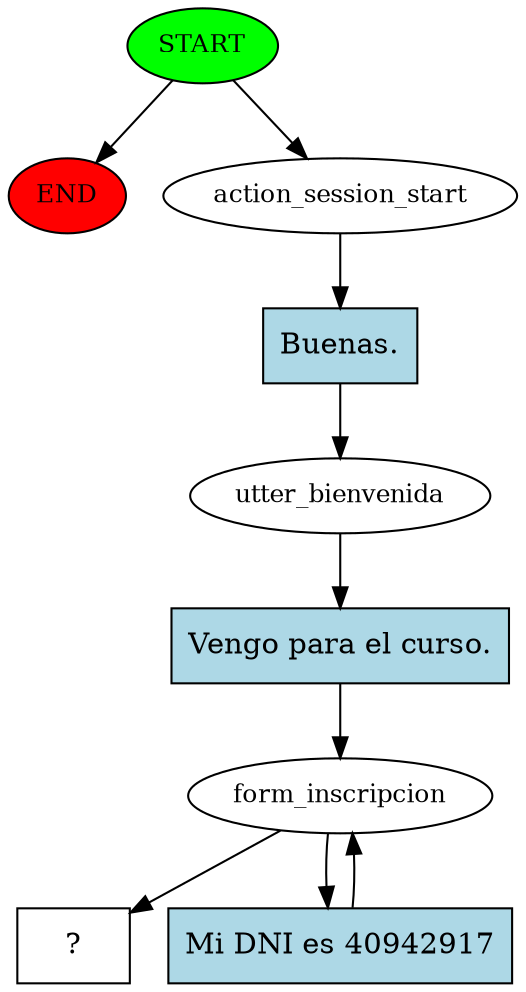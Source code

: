digraph  {
0 [class="start active", fillcolor=green, fontsize=12, label=START, style=filled];
"-1" [class=end, fillcolor=red, fontsize=12, label=END, style=filled];
1 [class=active, fontsize=12, label=action_session_start];
2 [class=active, fontsize=12, label=utter_bienvenida];
3 [class=active, fontsize=12, label=form_inscripcion];
5 [class="intent dashed active", label="  ?  ", shape=rect];
6 [class="intent active", fillcolor=lightblue, label="Buenas.", shape=rect, style=filled];
7 [class="intent active", fillcolor=lightblue, label="Vengo para el curso.", shape=rect, style=filled];
8 [class="intent active", fillcolor=lightblue, label="Mi DNI es 40942917", shape=rect, style=filled];
0 -> "-1"  [class="", key=NONE, label=""];
0 -> 1  [class=active, key=NONE, label=""];
1 -> 6  [class=active, key=0];
2 -> 7  [class=active, key=0];
3 -> 5  [class=active, key=NONE, label=""];
3 -> 8  [class=active, key=0];
6 -> 2  [class=active, key=0];
7 -> 3  [class=active, key=0];
8 -> 3  [class=active, key=0];
}
